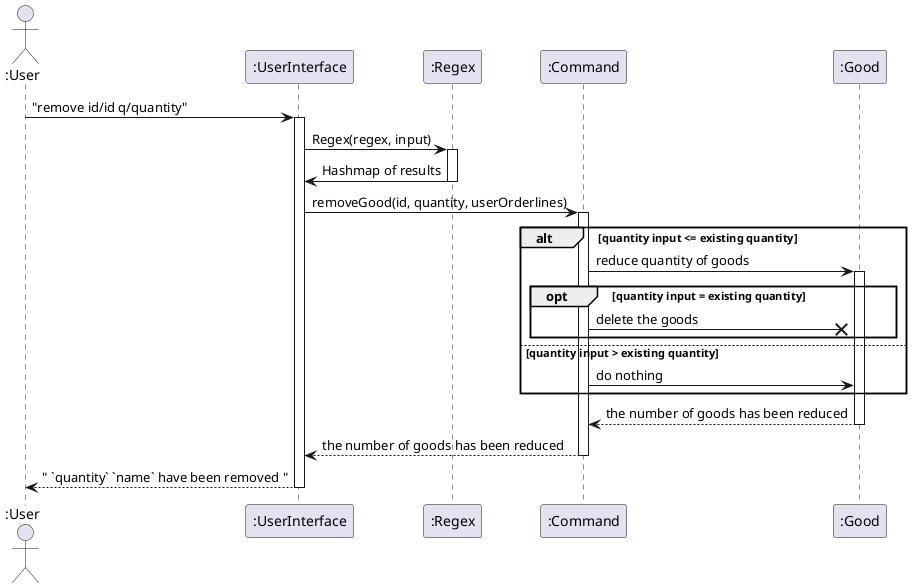 @startuml
'https://plantuml.com/sequence-diagram

Actor ":User" as user
participant ":UserInterface" as ui
participant ":Regex" as regex
participant ":Command" as command
participant ":Good" as orderline

user -> ui ++ : "remove id/id q/quantity"

ui -> regex  ++: Regex(regex, input)
regex -> ui -- : Hashmap of results

ui -> command ++ : removeGood(id, quantity, userOrderlines)
alt quantity input <= existing quantity
    command -> orderline ++ : reduce quantity of goods
    opt quantity input = existing quantity
        command ->x orderline : delete the goods
    end
else quantity input > existing quantity
    command -> orderline : do nothing
end
orderline --> command -- : the number of goods has been reduced
command --> ui -- : the number of goods has been reduced
ui --> user --: " `quantity` `name` have been removed "
@enduml